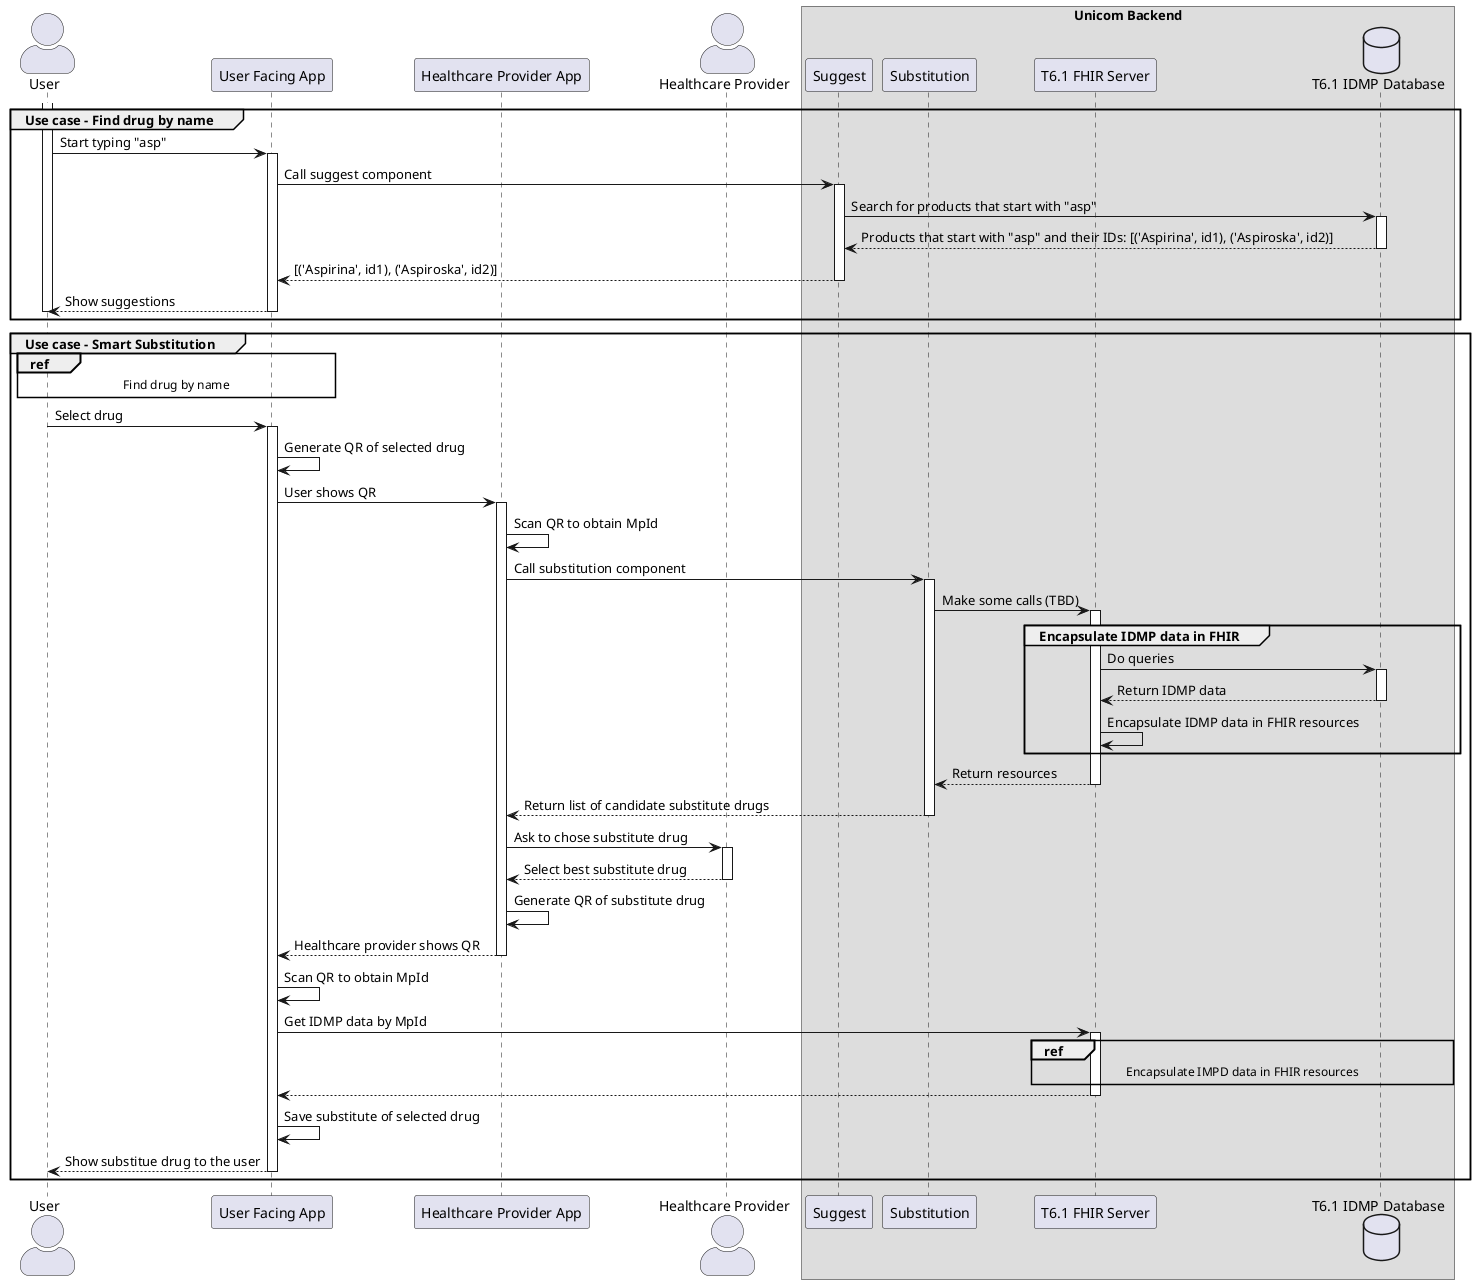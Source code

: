 @startuml
skinparam actorStyle awesome

actor User as user

participant "User Facing App" as user_app

participant "Healthcare Provider App" as provider_app
 
actor "Healthcare Provider" as provider

box "Unicom Backend"
    participant "Suggest" as suggest
    participant "Substitution" as substitution
    participant "T6.1 FHIR Server" as fhir
    database "T6.1 IDMP Database" as db
end box

group Use case - Find drug by name
    activate user
        user -> user_app : Start typing "asp"
        
        activate user_app
            user_app -> suggest : Call suggest component

            activate suggest
                suggest -> db : Search for products that start with "asp"

                activate db
                    db --> suggest : Products that start with "asp" and their IDs: [('Aspirina', id1), ('Aspiroska', id2)]
                deactivate db

                suggest --> user_app : [('Aspirina', id1), ('Aspiroska', id2)]
            deactivate suggest

        user_app --> user : Show suggestions 
        deactivate user_app
    deactivate user
end

group Use case - Smart Substitution
    activate user
    ref over user, user_app : Find drug by name 
    user -> user_app : Select drug
        activate user_app
            user_app -> user_app : Generate QR of selected drug
            user_app -> provider_app : User shows QR

            activate provider_app
                provider_app -> provider_app : Scan QR to obtain MpId
                provider_app -> substitution : Call substitution component
                                
                activate substitution
                    substitution -> fhir : Make some calls (TBD)

                    activate fhir
                        group Encapsulate IDMP data in FHIR
                            fhir -> db : Do queries
                            activate db
                                db --> fhir : Return IDMP data
                            deactivate db
                        
                            fhir -> fhir : Encapsulate IDMP data in FHIR resources
                        end
                        fhir --> substitution : Return resources
                    deactivate fhir

                    substitution --> provider_app : Return list of candidate substitute drugs
                deactivate substitution

                provider_app -> provider : Ask to chose substitute drug
                activate provider
                    provider --> provider_app : Select best substitute drug
                deactivate provider

                provider_app -> provider_app : Generate QR of substitute drug
                provider_app --> user_app : Healthcare provider shows QR
            deactivate provider_app

            user_app -> user_app : Scan QR to obtain MpId
            
            user_app -> fhir : Get IDMP data by MpId
            activate fhir
                ref over fhir, db : Encapsulate IMPD data in FHIR resources
                fhir --> user_app
            deactivate fhir 

            user_app -> user_app : Save substitute of selected drug
            user_app --> user : Show substitue drug to the user
        deactivate user_app
    deactivate user
end

@enduml
